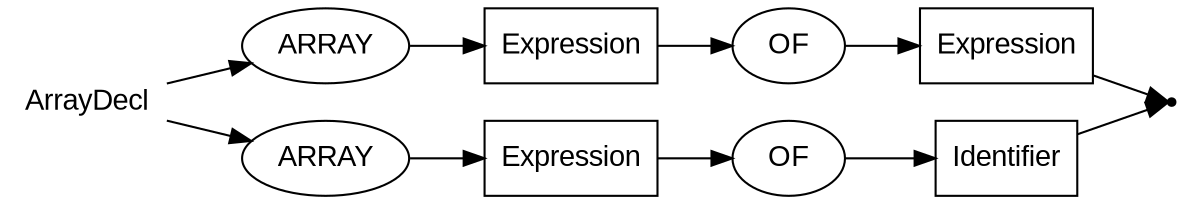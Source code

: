 digraph ARRAYDECL {
  rankdir=LR;
  node [fontname="Arial"];
  start [label="ArrayDecl" shape=plaintext];
  end [label="" shape=point];
  A [label="ARRAY" shape=oval];
  B [label="Expression" shape=box];
  C [label="OF" shape=oval];
  D [label="Expression" shape=box];
  E [label="ARRAY" shape=oval];
  F [label="Expression" shape=box];
  G [label="OF" shape=oval];
  H [label="Identifier" shape=box];
  start -> E;
  start -> A;
  A -> B;
  B -> C;
  C -> D;
  D -> end;
  E -> F;
  F -> G;
  G -> H;
  H -> end;
}